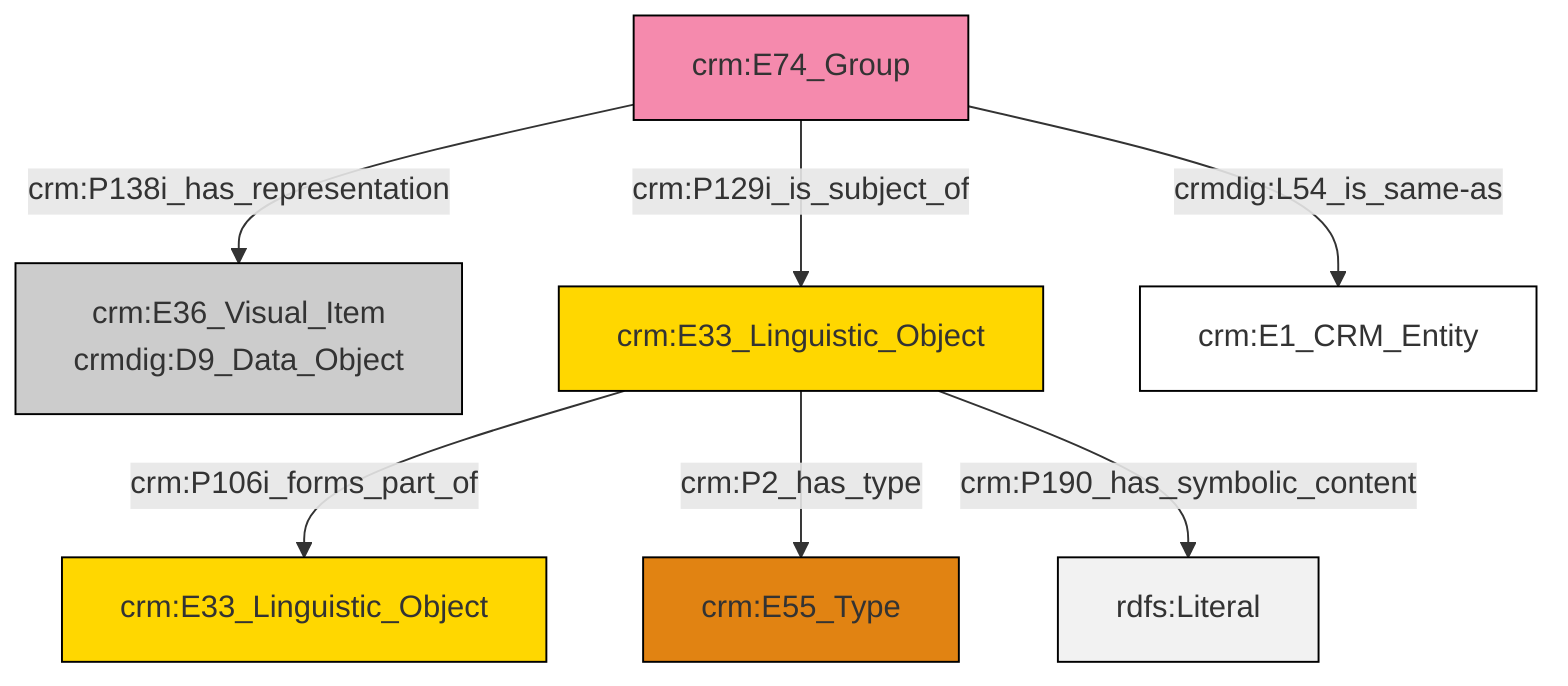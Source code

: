 graph TD
classDef Literal fill:#f2f2f2,stroke:#000000;
classDef CRM_Entity fill:#FFFFFF,stroke:#000000;
classDef Temporal_Entity fill:#00C9E6, stroke:#000000;
classDef Type fill:#E18312, stroke:#000000;
classDef Time-Span fill:#2C9C91, stroke:#000000;
classDef Appellation fill:#FFEB7F, stroke:#000000;
classDef Place fill:#008836, stroke:#000000;
classDef Persistent_Item fill:#B266B2, stroke:#000000;
classDef Conceptual_Object fill:#FFD700, stroke:#000000;
classDef Physical_Thing fill:#D2B48C, stroke:#000000;
classDef Actor fill:#f58aad, stroke:#000000;
classDef PC_Classes fill:#4ce600, stroke:#000000;
classDef Multi fill:#cccccc,stroke:#000000;

0["crm:E74_Group"]:::Actor -->|crm:P138i_has_representation| 1["crm:E36_Visual_Item<br>crmdig:D9_Data_Object"]:::Multi
2["crm:E33_Linguistic_Object"]:::Conceptual_Object -->|crm:P106i_forms_part_of| 8["crm:E33_Linguistic_Object"]:::Conceptual_Object
2["crm:E33_Linguistic_Object"]:::Conceptual_Object -->|crm:P2_has_type| 5["crm:E55_Type"]:::Type
2["crm:E33_Linguistic_Object"]:::Conceptual_Object -->|crm:P190_has_symbolic_content| 10[rdfs:Literal]:::Literal
0["crm:E74_Group"]:::Actor -->|crmdig:L54_is_same-as| 11["crm:E1_CRM_Entity"]:::CRM_Entity
0["crm:E74_Group"]:::Actor -->|crm:P129i_is_subject_of| 2["crm:E33_Linguistic_Object"]:::Conceptual_Object